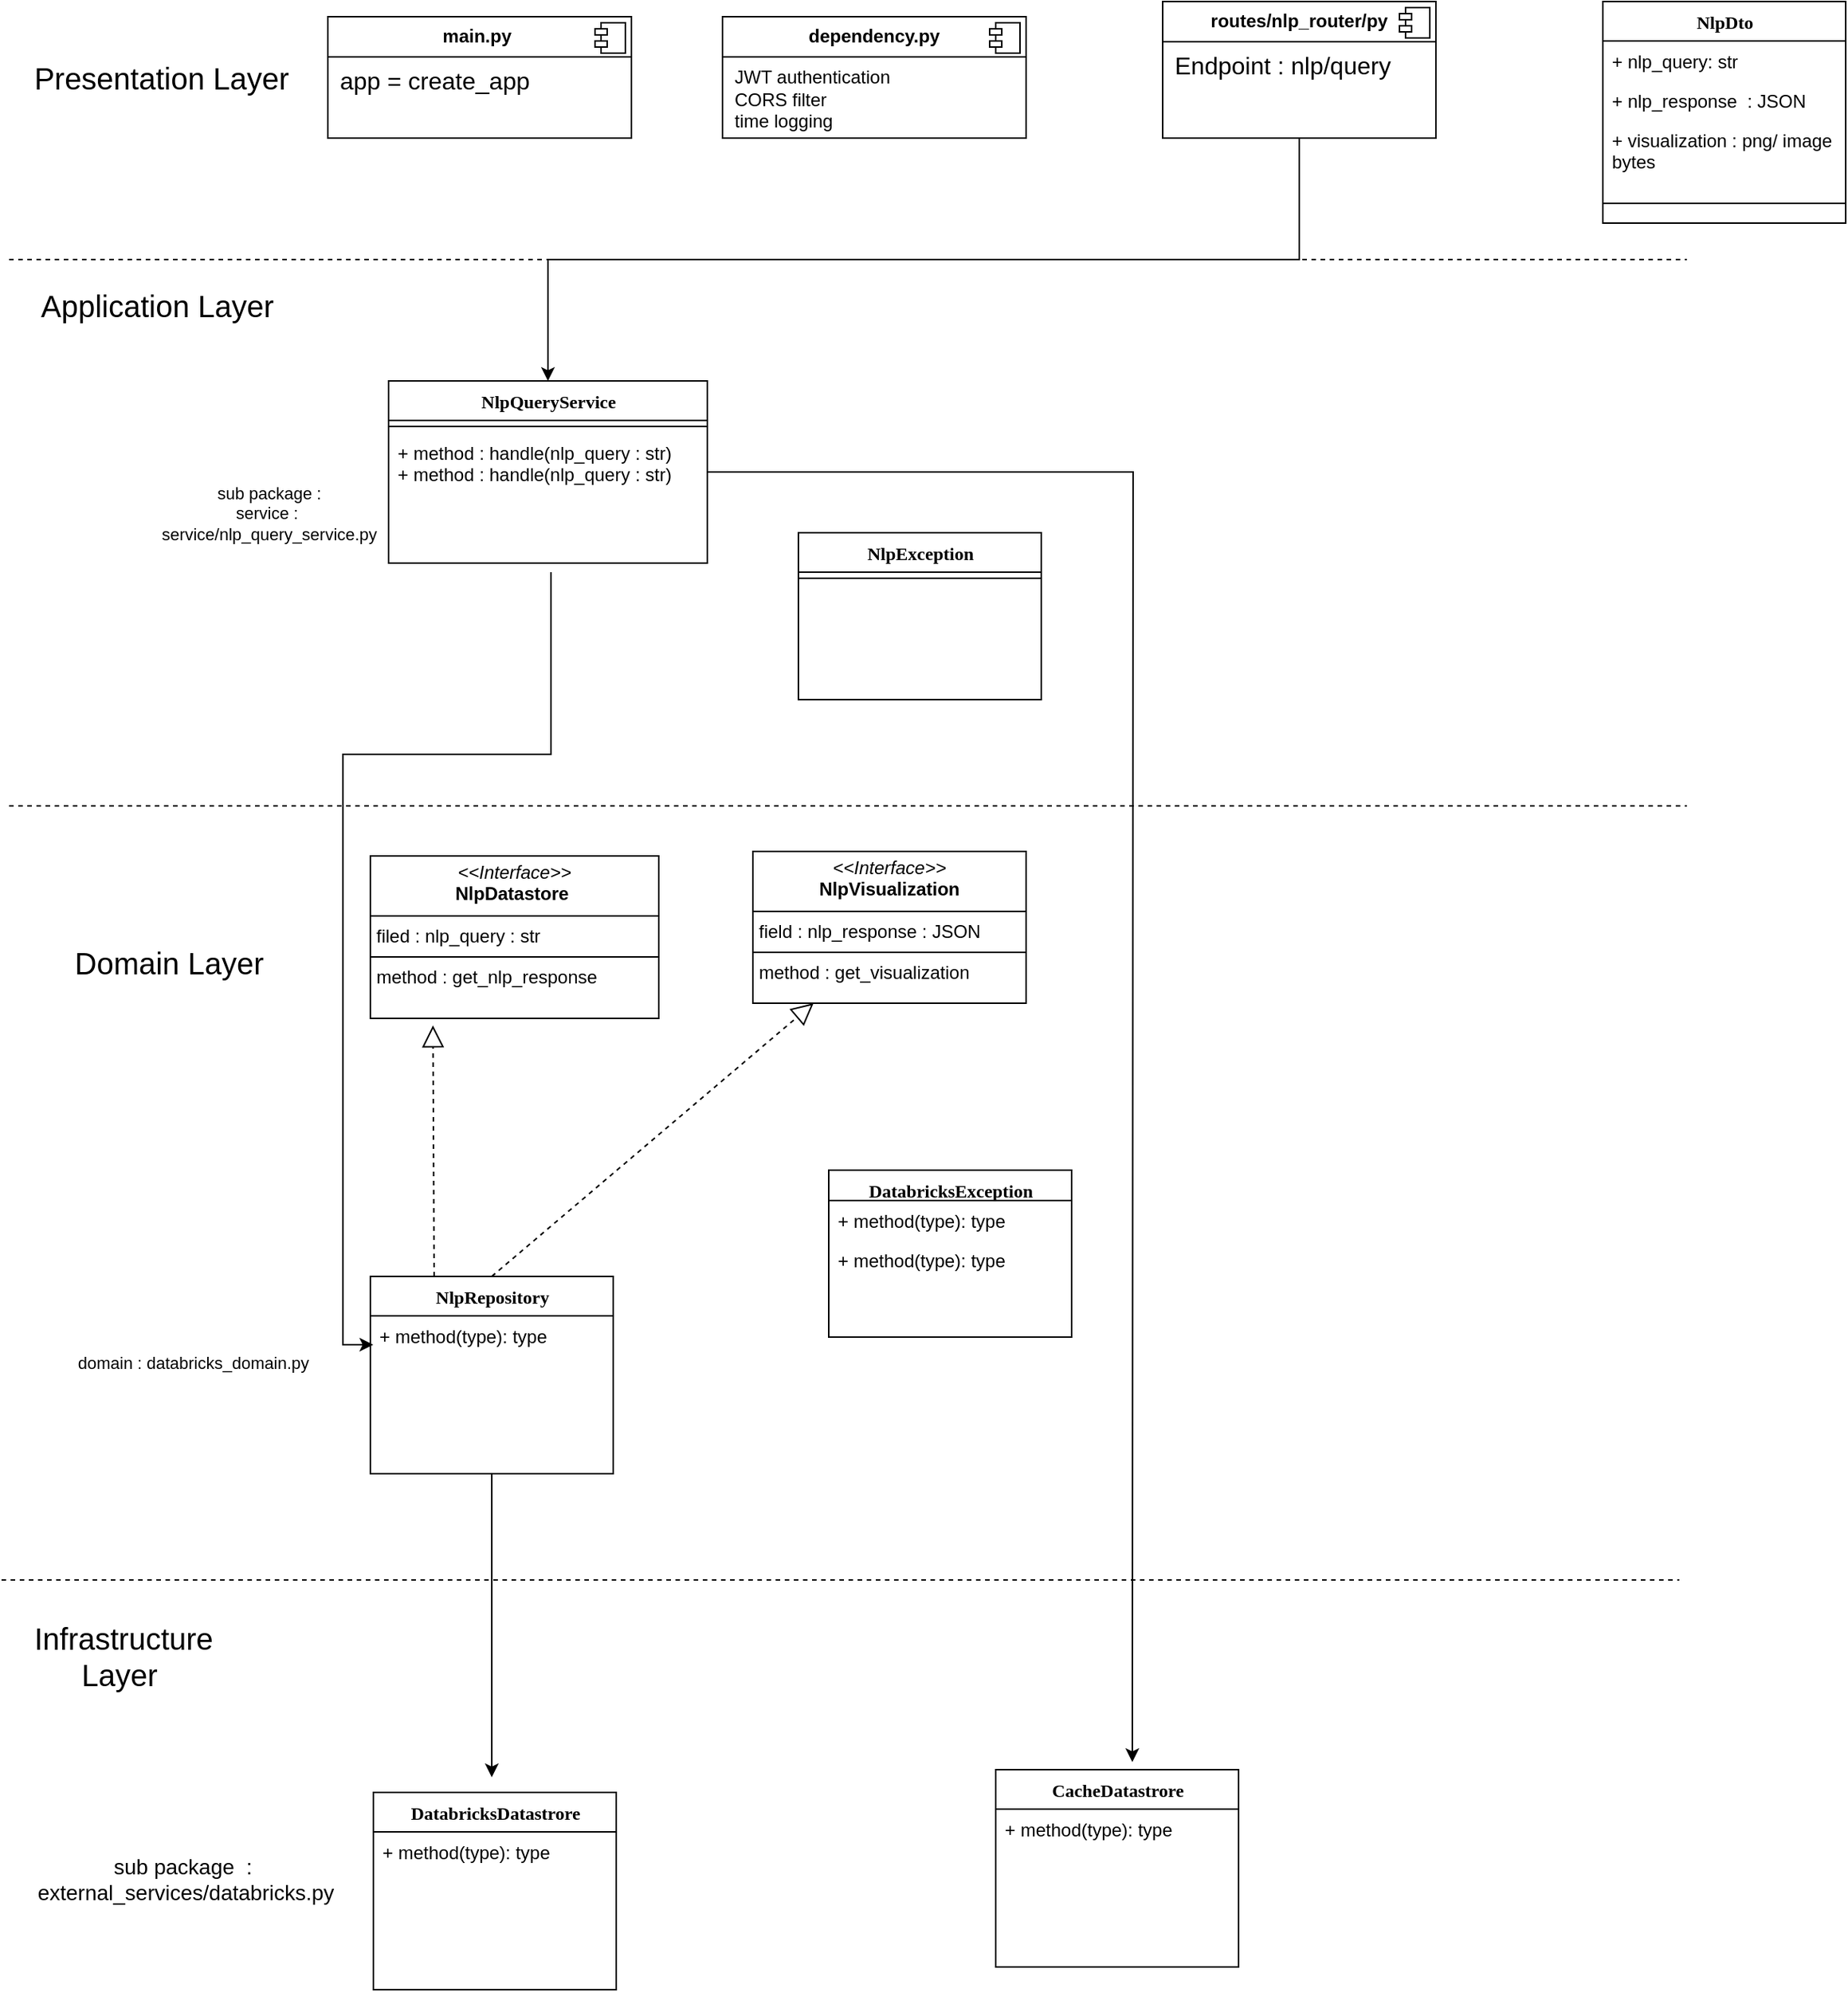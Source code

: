 <mxfile version="27.1.3">
  <diagram name="Page-1" id="9f46799a-70d6-7492-0946-bef42562c5a5">
    <mxGraphModel dx="4344" dy="1507" grid="1" gridSize="10" guides="1" tooltips="1" connect="1" arrows="1" fold="1" page="1" pageScale="1" pageWidth="1100" pageHeight="850" background="none" math="0" shadow="0">
      <root>
        <mxCell id="0" />
        <mxCell id="1" parent="0" />
        <mxCell id="78961159f06e98e8-17" value="NlpException" style="swimlane;html=1;fontStyle=1;align=center;verticalAlign=top;childLayout=stackLayout;horizontal=1;startSize=26;horizontalStack=0;resizeParent=1;resizeLast=0;collapsible=1;marginBottom=0;swimlaneFillColor=#ffffff;rounded=0;shadow=0;comic=0;labelBackgroundColor=none;strokeWidth=1;fillColor=none;fontFamily=Verdana;fontSize=12" parent="1" vertex="1">
          <mxGeometry x="520" y="460" width="160" height="110" as="geometry" />
        </mxCell>
        <mxCell id="78961159f06e98e8-19" value="" style="line;html=1;strokeWidth=1;fillColor=none;align=left;verticalAlign=middle;spacingTop=-1;spacingLeft=3;spacingRight=3;rotatable=0;labelPosition=right;points=[];portConstraint=eastwest;" parent="78961159f06e98e8-17" vertex="1">
          <mxGeometry y="26" width="160" height="8" as="geometry" />
        </mxCell>
        <mxCell id="khlfSRlmgliCOFuRG5Gb-53" style="edgeStyle=orthogonalEdgeStyle;rounded=0;orthogonalLoop=1;jettySize=auto;html=1;" edge="1" parent="1" source="78961159f06e98e8-82">
          <mxGeometry relative="1" as="geometry">
            <mxPoint x="318" y="1280" as="targetPoint" />
          </mxGeometry>
        </mxCell>
        <mxCell id="78961159f06e98e8-82" value="NlpRepository" style="swimlane;html=1;fontStyle=1;align=center;verticalAlign=top;childLayout=stackLayout;horizontal=1;startSize=26;horizontalStack=0;resizeParent=1;resizeLast=0;collapsible=1;marginBottom=0;swimlaneFillColor=#ffffff;rounded=0;shadow=0;comic=0;labelBackgroundColor=none;strokeWidth=1;fillColor=none;fontFamily=Verdana;fontSize=12" parent="1" vertex="1">
          <mxGeometry x="238" y="950" width="160" height="130" as="geometry" />
        </mxCell>
        <mxCell id="78961159f06e98e8-91" value="+ method(type): type" style="text;html=1;strokeColor=none;fillColor=none;align=left;verticalAlign=top;spacingLeft=4;spacingRight=4;whiteSpace=wrap;overflow=hidden;rotatable=0;points=[[0,0.5],[1,0.5]];portConstraint=eastwest;" parent="78961159f06e98e8-82" vertex="1">
          <mxGeometry y="26" width="160" height="26" as="geometry" />
        </mxCell>
        <mxCell id="khlfSRlmgliCOFuRG5Gb-1" value="&lt;p style=&quot;margin:0px;margin-top:6px;text-align:center;&quot;&gt;&lt;b&gt;main.py&amp;nbsp;&lt;/b&gt;&lt;/p&gt;&lt;hr size=&quot;1&quot; style=&quot;border-style:solid;&quot;&gt;&lt;p style=&quot;margin:0px;margin-left:8px;&quot;&gt;&lt;font style=&quot;font-size: 16px;&quot;&gt;app = create_app&lt;/font&gt;&lt;/p&gt;" style="align=left;overflow=fill;html=1;dropTarget=0;whiteSpace=wrap;" vertex="1" parent="1">
          <mxGeometry x="210" y="120" width="200" height="80" as="geometry" />
        </mxCell>
        <mxCell id="khlfSRlmgliCOFuRG5Gb-2" value="" style="shape=component;jettyWidth=8;jettyHeight=4;" vertex="1" parent="khlfSRlmgliCOFuRG5Gb-1">
          <mxGeometry x="1" width="20" height="20" relative="1" as="geometry">
            <mxPoint x="-24" y="4" as="offset" />
          </mxGeometry>
        </mxCell>
        <mxCell id="khlfSRlmgliCOFuRG5Gb-3" value="&lt;p style=&quot;margin:0px;margin-top:6px;text-align:center;&quot;&gt;&lt;b&gt;dependency.py&lt;/b&gt;&lt;/p&gt;&lt;hr size=&quot;1&quot; style=&quot;border-style:solid;&quot;&gt;&lt;p style=&quot;margin:0px;margin-left:8px;&quot;&gt;JWT authentication&lt;/p&gt;&lt;p style=&quot;margin:0px;margin-left:8px;&quot;&gt;CORS filter&lt;/p&gt;&lt;p style=&quot;margin:0px;margin-left:8px;&quot;&gt;time logging&lt;/p&gt;" style="align=left;overflow=fill;html=1;dropTarget=0;whiteSpace=wrap;" vertex="1" parent="1">
          <mxGeometry x="470" y="120" width="200" height="80" as="geometry" />
        </mxCell>
        <mxCell id="khlfSRlmgliCOFuRG5Gb-4" value="" style="shape=component;jettyWidth=8;jettyHeight=4;" vertex="1" parent="khlfSRlmgliCOFuRG5Gb-3">
          <mxGeometry x="1" width="20" height="20" relative="1" as="geometry">
            <mxPoint x="-24" y="4" as="offset" />
          </mxGeometry>
        </mxCell>
        <mxCell id="khlfSRlmgliCOFuRG5Gb-51" style="edgeStyle=orthogonalEdgeStyle;rounded=0;orthogonalLoop=1;jettySize=auto;html=1;exitX=0.5;exitY=1;exitDx=0;exitDy=0;" edge="1" parent="1" source="khlfSRlmgliCOFuRG5Gb-5" target="khlfSRlmgliCOFuRG5Gb-12">
          <mxGeometry relative="1" as="geometry" />
        </mxCell>
        <mxCell id="khlfSRlmgliCOFuRG5Gb-5" value="&lt;p style=&quot;margin:0px;margin-top:6px;text-align:center;&quot;&gt;&lt;b&gt;routes/nlp_router/py&lt;/b&gt;&lt;/p&gt;&lt;hr size=&quot;1&quot; style=&quot;border-style:solid;&quot;&gt;&lt;p style=&quot;margin:0px;margin-left:8px;&quot;&gt;&lt;font style=&quot;font-size: 16px;&quot;&gt;Endpoint : nlp/query&lt;/font&gt;&lt;/p&gt;" style="align=left;overflow=fill;html=1;dropTarget=0;whiteSpace=wrap;" vertex="1" parent="1">
          <mxGeometry x="760" y="110" width="180" height="90" as="geometry" />
        </mxCell>
        <mxCell id="khlfSRlmgliCOFuRG5Gb-6" value="" style="shape=component;jettyWidth=8;jettyHeight=4;" vertex="1" parent="khlfSRlmgliCOFuRG5Gb-5">
          <mxGeometry x="1" width="20" height="20" relative="1" as="geometry">
            <mxPoint x="-24" y="4" as="offset" />
          </mxGeometry>
        </mxCell>
        <mxCell id="khlfSRlmgliCOFuRG5Gb-8" value="" style="endArrow=none;dashed=1;html=1;rounded=0;" edge="1" parent="1">
          <mxGeometry width="50" height="50" relative="1" as="geometry">
            <mxPoint y="280" as="sourcePoint" />
            <mxPoint x="1105.333" y="280" as="targetPoint" />
          </mxGeometry>
        </mxCell>
        <mxCell id="khlfSRlmgliCOFuRG5Gb-9" value="&lt;font style=&quot;font-size: 20px;&quot;&gt;Presentation Layer&lt;/font&gt;" style="text;html=1;align=center;verticalAlign=middle;resizable=0;points=[];autosize=1;strokeColor=none;fillColor=none;" vertex="1" parent="1">
          <mxGeometry x="5" y="140" width="190" height="40" as="geometry" />
        </mxCell>
        <mxCell id="khlfSRlmgliCOFuRG5Gb-52" style="edgeStyle=orthogonalEdgeStyle;rounded=0;orthogonalLoop=1;jettySize=auto;html=1;entryX=0;entryY=0.5;entryDx=0;entryDy=0;" edge="1" parent="1">
          <mxGeometry relative="1" as="geometry">
            <mxPoint x="357.001" y="486" as="sourcePoint" />
            <mxPoint x="239.91" y="995.0" as="targetPoint" />
            <Array as="points">
              <mxPoint x="356.91" y="606" />
              <mxPoint x="219.91" y="606" />
              <mxPoint x="219.91" y="995" />
            </Array>
          </mxGeometry>
        </mxCell>
        <mxCell id="khlfSRlmgliCOFuRG5Gb-64" style="edgeStyle=orthogonalEdgeStyle;rounded=0;orthogonalLoop=1;jettySize=auto;html=1;" edge="1" parent="1" source="khlfSRlmgliCOFuRG5Gb-12">
          <mxGeometry relative="1" as="geometry">
            <mxPoint x="740" y="1270" as="targetPoint" />
          </mxGeometry>
        </mxCell>
        <mxCell id="khlfSRlmgliCOFuRG5Gb-12" value="NlpQueryService" style="swimlane;html=1;fontStyle=1;align=center;verticalAlign=top;childLayout=stackLayout;horizontal=1;startSize=26;horizontalStack=0;resizeParent=1;resizeLast=0;collapsible=1;marginBottom=0;swimlaneFillColor=#ffffff;rounded=0;shadow=0;comic=0;labelBackgroundColor=none;strokeWidth=1;fillColor=none;fontFamily=Verdana;fontSize=12" vertex="1" parent="1">
          <mxGeometry x="250" y="360" width="210" height="120" as="geometry" />
        </mxCell>
        <mxCell id="khlfSRlmgliCOFuRG5Gb-20" value="" style="line;html=1;strokeWidth=1;fillColor=none;align=left;verticalAlign=middle;spacingTop=-1;spacingLeft=3;spacingRight=3;rotatable=0;labelPosition=right;points=[];portConstraint=eastwest;" vertex="1" parent="khlfSRlmgliCOFuRG5Gb-12">
          <mxGeometry y="26" width="210" height="8" as="geometry" />
        </mxCell>
        <mxCell id="khlfSRlmgliCOFuRG5Gb-21" value="+ method : handle(nlp_query : str)&lt;div&gt;+ method : handle(nlp_query : str)&lt;/div&gt;" style="text;html=1;strokeColor=none;fillColor=none;align=left;verticalAlign=top;spacingLeft=4;spacingRight=4;whiteSpace=wrap;overflow=hidden;rotatable=0;points=[[0,0.5],[1,0.5]];portConstraint=eastwest;" vertex="1" parent="khlfSRlmgliCOFuRG5Gb-12">
          <mxGeometry y="34" width="210" height="86" as="geometry" />
        </mxCell>
        <mxCell id="khlfSRlmgliCOFuRG5Gb-27" value="&lt;font style=&quot;font-size: 20px;&quot;&gt;Application Layer&amp;nbsp;&lt;/font&gt;" style="text;html=1;align=center;verticalAlign=middle;resizable=0;points=[];autosize=1;strokeColor=none;fillColor=none;" vertex="1" parent="1">
          <mxGeometry x="10" y="290" width="180" height="40" as="geometry" />
        </mxCell>
        <mxCell id="khlfSRlmgliCOFuRG5Gb-30" value="DatabricksException" style="swimlane;html=1;fontStyle=1;align=center;verticalAlign=top;childLayout=stackLayout;horizontal=1;startSize=20;horizontalStack=0;resizeParent=1;resizeLast=0;collapsible=1;marginBottom=0;swimlaneFillColor=#ffffff;rounded=0;shadow=0;comic=0;labelBackgroundColor=none;strokeWidth=1;fillColor=none;fontFamily=Verdana;fontSize=12" vertex="1" parent="1">
          <mxGeometry x="540" y="880" width="160" height="110" as="geometry" />
        </mxCell>
        <mxCell id="khlfSRlmgliCOFuRG5Gb-31" value="+ method(type): type" style="text;html=1;strokeColor=none;fillColor=none;align=left;verticalAlign=top;spacingLeft=4;spacingRight=4;whiteSpace=wrap;overflow=hidden;rotatable=0;points=[[0,0.5],[1,0.5]];portConstraint=eastwest;" vertex="1" parent="khlfSRlmgliCOFuRG5Gb-30">
          <mxGeometry y="20" width="160" height="26" as="geometry" />
        </mxCell>
        <mxCell id="khlfSRlmgliCOFuRG5Gb-32" value="+ method(type): type" style="text;html=1;strokeColor=none;fillColor=none;align=left;verticalAlign=top;spacingLeft=4;spacingRight=4;whiteSpace=wrap;overflow=hidden;rotatable=0;points=[[0,0.5],[1,0.5]];portConstraint=eastwest;" vertex="1" parent="khlfSRlmgliCOFuRG5Gb-30">
          <mxGeometry y="46" width="160" height="26" as="geometry" />
        </mxCell>
        <mxCell id="khlfSRlmgliCOFuRG5Gb-34" value="" style="endArrow=none;dashed=1;html=1;rounded=0;" edge="1" parent="1">
          <mxGeometry width="50" height="50" relative="1" as="geometry">
            <mxPoint y="640" as="sourcePoint" />
            <mxPoint x="1105.333" y="640" as="targetPoint" />
          </mxGeometry>
        </mxCell>
        <mxCell id="khlfSRlmgliCOFuRG5Gb-36" value="&lt;font style=&quot;font-size: 20px;&quot;&gt;Domain Layer&lt;/font&gt;" style="text;html=1;align=center;verticalAlign=middle;resizable=0;points=[];autosize=1;strokeColor=none;fillColor=none;" vertex="1" parent="1">
          <mxGeometry x="30" y="723" width="150" height="40" as="geometry" />
        </mxCell>
        <mxCell id="khlfSRlmgliCOFuRG5Gb-37" value="&lt;p style=&quot;margin:0px;margin-top:4px;text-align:center;&quot;&gt;&lt;i&gt;&amp;lt;&amp;lt;Interface&amp;gt;&amp;gt;&lt;/i&gt;&lt;br&gt;&lt;b&gt;NlpDatastore&amp;nbsp;&lt;/b&gt;&lt;/p&gt;&lt;hr size=&quot;1&quot; style=&quot;border-style:solid;&quot;&gt;&lt;p style=&quot;margin:0px;margin-left:4px;&quot;&gt;filed : nlp_query : str&lt;/p&gt;&lt;hr size=&quot;1&quot; style=&quot;border-style:solid;&quot;&gt;&lt;p style=&quot;margin:0px;margin-left:4px;&quot;&gt;method : get_nlp_response&lt;/p&gt;" style="verticalAlign=top;align=left;overflow=fill;html=1;whiteSpace=wrap;" vertex="1" parent="1">
          <mxGeometry x="238" y="673" width="190" height="107" as="geometry" />
        </mxCell>
        <mxCell id="khlfSRlmgliCOFuRG5Gb-38" value="&lt;p style=&quot;margin:0px;margin-top:4px;text-align:center;&quot;&gt;&lt;i&gt;&amp;lt;&amp;lt;Interface&amp;gt;&amp;gt;&lt;/i&gt;&lt;br&gt;&lt;b&gt;NlpVisualization&lt;/b&gt;&lt;/p&gt;&lt;hr size=&quot;1&quot; style=&quot;border-style:solid;&quot;&gt;&lt;p style=&quot;margin:0px;margin-left:4px;&quot;&gt;field : nlp_response : JSON&lt;/p&gt;&lt;hr size=&quot;1&quot; style=&quot;border-style:solid;&quot;&gt;&lt;p style=&quot;margin:0px;margin-left:4px;&quot;&gt;method : get_visualization&lt;/p&gt;" style="verticalAlign=top;align=left;overflow=fill;html=1;whiteSpace=wrap;" vertex="1" parent="1">
          <mxGeometry x="490" y="670" width="180" height="100" as="geometry" />
        </mxCell>
        <mxCell id="khlfSRlmgliCOFuRG5Gb-40" value="" style="endArrow=block;dashed=1;endFill=0;endSize=12;html=1;rounded=0;entryX=0.217;entryY=1.043;entryDx=0;entryDy=0;entryPerimeter=0;" edge="1" parent="1" target="khlfSRlmgliCOFuRG5Gb-37">
          <mxGeometry width="160" relative="1" as="geometry">
            <mxPoint x="280" y="950" as="sourcePoint" />
            <mxPoint x="290" y="790" as="targetPoint" />
          </mxGeometry>
        </mxCell>
        <mxCell id="khlfSRlmgliCOFuRG5Gb-41" value="" style="endArrow=block;dashed=1;endFill=0;endSize=12;html=1;rounded=0;entryX=0.217;entryY=1.043;entryDx=0;entryDy=0;entryPerimeter=0;exitX=0.5;exitY=0;exitDx=0;exitDy=0;" edge="1" parent="1" source="78961159f06e98e8-82">
          <mxGeometry width="160" relative="1" as="geometry">
            <mxPoint x="531" y="935" as="sourcePoint" />
            <mxPoint x="530" y="770" as="targetPoint" />
          </mxGeometry>
        </mxCell>
        <mxCell id="khlfSRlmgliCOFuRG5Gb-44" value="sub package :&lt;div&gt;service :&amp;nbsp;&lt;/div&gt;&lt;div&gt;service/nlp_query_service.py&lt;br&gt;&lt;br&gt;&lt;/div&gt;" style="edgeLabel;html=1;align=center;verticalAlign=middle;resizable=0;points=[];" vertex="1" connectable="0" parent="1">
          <mxGeometry x="50" y="470" width="210" as="geometry">
            <mxPoint x="16" y="-16" as="offset" />
          </mxGeometry>
        </mxCell>
        <mxCell id="khlfSRlmgliCOFuRG5Gb-45" value="&lt;span style=&quot;background-color: light-dark(#ffffff, var(--ge-dark-color, #121212)); color: light-dark(rgb(0, 0, 0), rgb(255, 255, 255));&quot;&gt;domain : databricks_domain.py&lt;/span&gt;&lt;div&gt;&lt;br&gt;&lt;/div&gt;" style="edgeLabel;html=1;align=center;verticalAlign=middle;resizable=0;points=[];" vertex="1" connectable="0" parent="1">
          <mxGeometry y="1030" width="210" as="geometry">
            <mxPoint x="16" y="-16" as="offset" />
          </mxGeometry>
        </mxCell>
        <mxCell id="khlfSRlmgliCOFuRG5Gb-46" value="" style="endArrow=none;dashed=1;html=1;rounded=0;" edge="1" parent="1">
          <mxGeometry width="50" height="50" relative="1" as="geometry">
            <mxPoint x="-5" y="1150" as="sourcePoint" />
            <mxPoint x="1100.333" y="1150" as="targetPoint" />
          </mxGeometry>
        </mxCell>
        <mxCell id="khlfSRlmgliCOFuRG5Gb-47" value="&lt;font style=&quot;font-size: 20px;&quot;&gt;Infrastructure &lt;br&gt;Layer&amp;nbsp;&lt;/font&gt;" style="text;html=1;align=center;verticalAlign=middle;resizable=0;points=[];autosize=1;strokeColor=none;fillColor=none;" vertex="1" parent="1">
          <mxGeometry x="5" y="1170" width="140" height="60" as="geometry" />
        </mxCell>
        <mxCell id="khlfSRlmgliCOFuRG5Gb-48" value="DatabricksDatastrore" style="swimlane;html=1;fontStyle=1;align=center;verticalAlign=top;childLayout=stackLayout;horizontal=1;startSize=26;horizontalStack=0;resizeParent=1;resizeLast=0;collapsible=1;marginBottom=0;swimlaneFillColor=#ffffff;rounded=0;shadow=0;comic=0;labelBackgroundColor=none;strokeWidth=1;fillColor=none;fontFamily=Verdana;fontSize=12" vertex="1" parent="1">
          <mxGeometry x="240" y="1290" width="160" height="130" as="geometry" />
        </mxCell>
        <mxCell id="khlfSRlmgliCOFuRG5Gb-49" value="+ method(type): type" style="text;html=1;strokeColor=none;fillColor=none;align=left;verticalAlign=top;spacingLeft=4;spacingRight=4;whiteSpace=wrap;overflow=hidden;rotatable=0;points=[[0,0.5],[1,0.5]];portConstraint=eastwest;" vertex="1" parent="khlfSRlmgliCOFuRG5Gb-48">
          <mxGeometry y="26" width="160" height="26" as="geometry" />
        </mxCell>
        <mxCell id="khlfSRlmgliCOFuRG5Gb-50" value="&lt;span style=&quot;background-color: light-dark(#ffffff, var(--ge-dark-color, #121212)); color: light-dark(rgb(0, 0, 0), rgb(255, 255, 255));&quot;&gt;&lt;font style=&quot;font-size: 14px;&quot;&gt;sub package&amp;nbsp; :&amp;nbsp;&lt;/font&gt;&lt;/span&gt;&lt;div&gt;&lt;span style=&quot;background-color: light-dark(#ffffff, var(--ge-dark-color, #121212)); color: light-dark(rgb(0, 0, 0), rgb(255, 255, 255));&quot;&gt;&lt;font style=&quot;font-size: 14px;&quot;&gt;external_services/databricks.py&lt;/font&gt;&lt;/span&gt;&lt;div&gt;&lt;br&gt;&lt;/div&gt;&lt;/div&gt;" style="edgeLabel;html=1;align=center;verticalAlign=middle;resizable=0;points=[];" vertex="1" connectable="0" parent="1">
          <mxGeometry x="-5" y="1370" width="210" as="geometry">
            <mxPoint x="16" y="-16" as="offset" />
          </mxGeometry>
        </mxCell>
        <mxCell id="khlfSRlmgliCOFuRG5Gb-54" value="NlpDto" style="swimlane;html=1;fontStyle=1;align=center;verticalAlign=top;childLayout=stackLayout;horizontal=1;startSize=26;horizontalStack=0;resizeParent=1;resizeLast=0;collapsible=1;marginBottom=0;swimlaneFillColor=#ffffff;rounded=0;shadow=0;comic=0;labelBackgroundColor=none;strokeWidth=1;fillColor=none;fontFamily=Verdana;fontSize=12" vertex="1" parent="1">
          <mxGeometry x="1050" y="110" width="160" height="146" as="geometry" />
        </mxCell>
        <mxCell id="khlfSRlmgliCOFuRG5Gb-55" value="+ nlp_query: str" style="text;html=1;strokeColor=none;fillColor=none;align=left;verticalAlign=top;spacingLeft=4;spacingRight=4;whiteSpace=wrap;overflow=hidden;rotatable=0;points=[[0,0.5],[1,0.5]];portConstraint=eastwest;" vertex="1" parent="khlfSRlmgliCOFuRG5Gb-54">
          <mxGeometry y="26" width="160" height="26" as="geometry" />
        </mxCell>
        <mxCell id="khlfSRlmgliCOFuRG5Gb-56" value="+ nlp_response&amp;nbsp; : JSON" style="text;html=1;strokeColor=none;fillColor=none;align=left;verticalAlign=top;spacingLeft=4;spacingRight=4;whiteSpace=wrap;overflow=hidden;rotatable=0;points=[[0,0.5],[1,0.5]];portConstraint=eastwest;" vertex="1" parent="khlfSRlmgliCOFuRG5Gb-54">
          <mxGeometry y="52" width="160" height="26" as="geometry" />
        </mxCell>
        <mxCell id="khlfSRlmgliCOFuRG5Gb-57" value="+ visualization : png/ image bytes" style="text;html=1;strokeColor=none;fillColor=none;align=left;verticalAlign=top;spacingLeft=4;spacingRight=4;whiteSpace=wrap;overflow=hidden;rotatable=0;points=[[0,0.5],[1,0.5]];portConstraint=eastwest;" vertex="1" parent="khlfSRlmgliCOFuRG5Gb-54">
          <mxGeometry y="78" width="160" height="42" as="geometry" />
        </mxCell>
        <mxCell id="khlfSRlmgliCOFuRG5Gb-58" value="" style="line;html=1;strokeWidth=1;fillColor=none;align=left;verticalAlign=middle;spacingTop=-1;spacingLeft=3;spacingRight=3;rotatable=0;labelPosition=right;points=[];portConstraint=eastwest;" vertex="1" parent="khlfSRlmgliCOFuRG5Gb-54">
          <mxGeometry y="120" width="160" height="26" as="geometry" />
        </mxCell>
        <mxCell id="khlfSRlmgliCOFuRG5Gb-62" value="CacheDatastrore" style="swimlane;html=1;fontStyle=1;align=center;verticalAlign=top;childLayout=stackLayout;horizontal=1;startSize=26;horizontalStack=0;resizeParent=1;resizeLast=0;collapsible=1;marginBottom=0;swimlaneFillColor=#ffffff;rounded=0;shadow=0;comic=0;labelBackgroundColor=none;strokeWidth=1;fillColor=none;fontFamily=Verdana;fontSize=12" vertex="1" parent="1">
          <mxGeometry x="650" y="1275" width="160" height="130" as="geometry" />
        </mxCell>
        <mxCell id="khlfSRlmgliCOFuRG5Gb-63" value="+ method(type): type" style="text;html=1;strokeColor=none;fillColor=none;align=left;verticalAlign=top;spacingLeft=4;spacingRight=4;whiteSpace=wrap;overflow=hidden;rotatable=0;points=[[0,0.5],[1,0.5]];portConstraint=eastwest;" vertex="1" parent="khlfSRlmgliCOFuRG5Gb-62">
          <mxGeometry y="26" width="160" height="26" as="geometry" />
        </mxCell>
      </root>
    </mxGraphModel>
  </diagram>
</mxfile>
